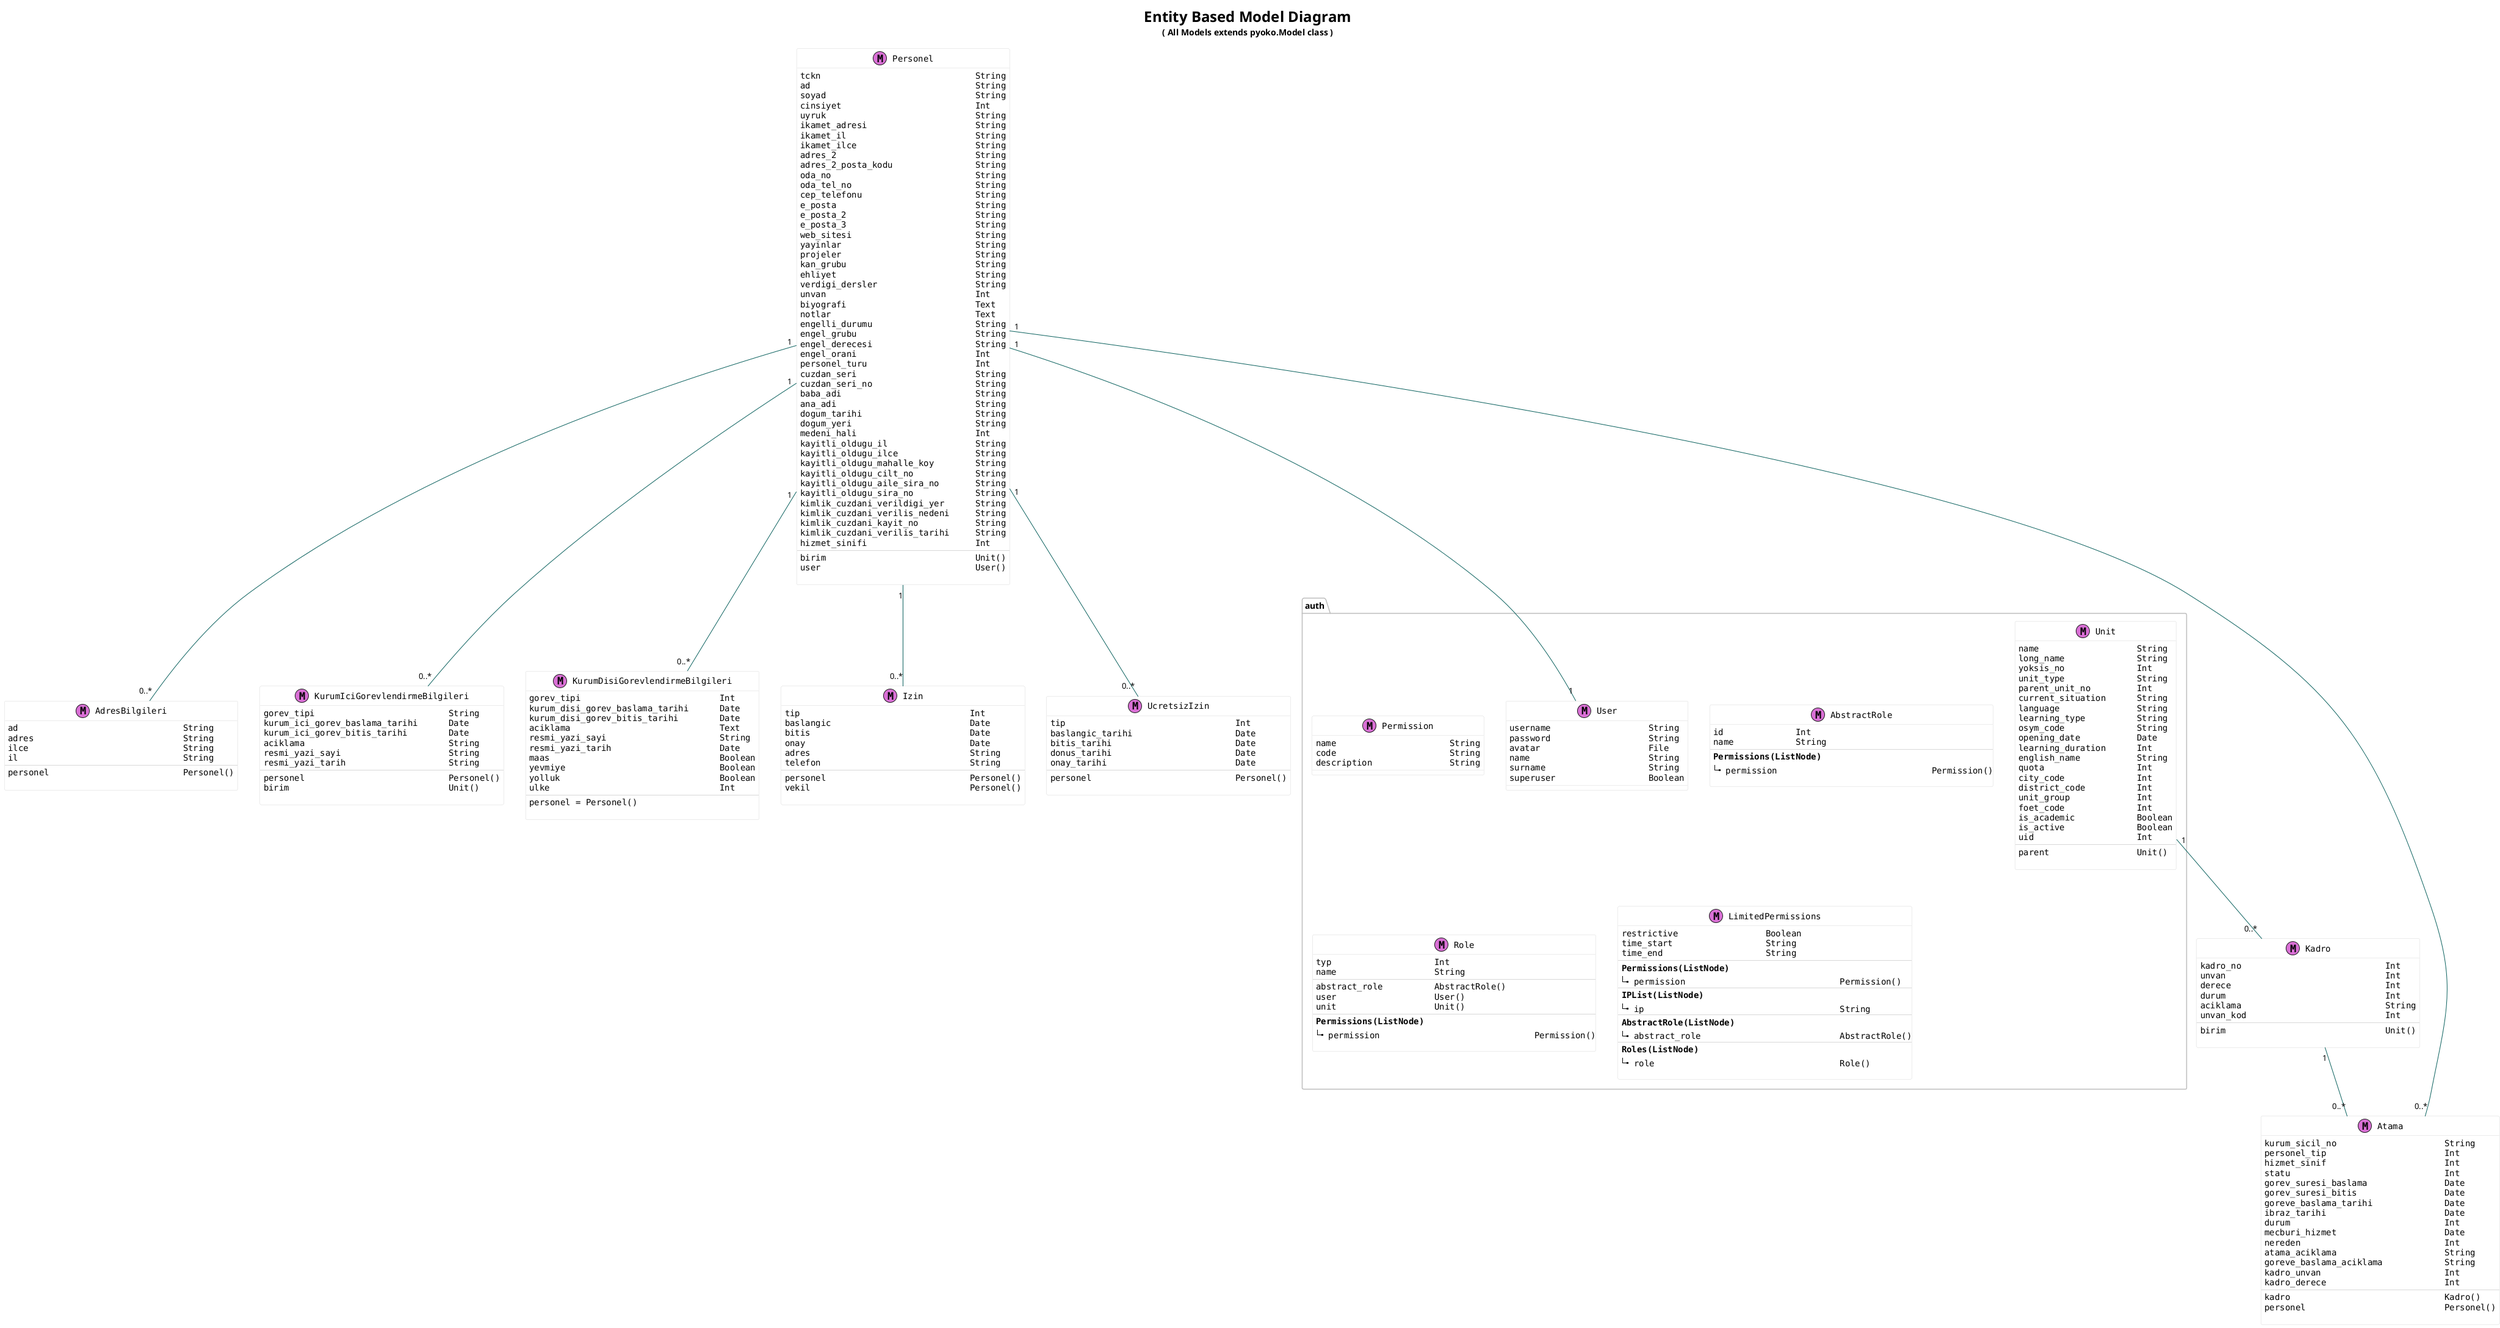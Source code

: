 @startuml

skinparam classAttributeFontName Monospaced
skinparam classBackgroundColor #FFFFFF
skinparam classBorderColor #D8D8D8
skinparam packageBorderColor #BDBDBD
skinparam classArrowColor #0B615E
skinparam shadowing false

'skinparam monochrome true
'skinparam nodesep 100
'skinparam ranksep 100
'note "All <color:black><b> (M)odels</b></color> extends <b>pyoko.Model</b> class" as N #orchid
title
<size:24>Entity Based Model Diagram</size>
( All Models extends <b>pyoko.Model</b> class )
endtitle
'legend left
'n..*     n or more instances
'n..m    Min n, Max m instances
'endlegend


' field_name            field_type     null blank
'                                      _ = True
'                                      * * = False


package auth{

class User <<(M,orchid)>>{

username                   String
password                   String
avatar                     File
name                       String
surname                    String
superuser                  Boolean

}

class Permission <<(M,orchid)>> {
name                      String
code                      String
description               String

}

class AbstractRole <<(M,orchid)>> {
id              Int
name            String
--
**Permissions(ListNode)**
|_ permission                              Permission()

}

class Unit  <<(M,orchid)>> {
name                   String
long_name              String
yoksis_no              Int
unit_type              String
parent_unit_no         Int
current_situation      String
language               String
learning_type          String
osym_code              String
opening_date           Date
learning_duration      Int
english_name           String
quota                  Int
city_code              Int
district_code          Int
unit_group             Int
foet_code              Int
is_academic            Boolean
is_active              Boolean
uid                    Int
--
parent                 Unit()

}

class Role <<(M,orchid)>> {
typ                    Int
name                   String
--
abstract_role          AbstractRole()
user                   User()
unit                   Unit()
--
**Permissions(ListNode)**
|_ permission                              Permission()

}

class LimitedPermissions <<(M,orchid)>> {
restrictive                 Boolean
time_start                  String
time_end                    String
--
**Permissions(ListNode)**
|_ permission                              Permission()
--
**IPList(ListNode)**
|_ ip                                      String
--
**AbstractRole(ListNode)**
|_ abstract_role                           AbstractRole()
--
**Roles(ListNode)**
|_ role                                    Role()

}

}


class Personel <<(M,orchid)>>{
tckn                              String
ad                                String
soyad                             String
cinsiyet                          Int
uyruk                             String
ikamet_adresi                     String
ikamet_il                         String
ikamet_ilce                       String
adres_2                           String
adres_2_posta_kodu                String
oda_no                            String
oda_tel_no                        String
cep_telefonu                      String
e_posta                           String
e_posta_2                         String
e_posta_3                         String
web_sitesi                        String
yayinlar                          String
projeler                          String
kan_grubu                         String
ehliyet                           String
verdigi_dersler                   String
unvan                             Int
biyografi                         Text
notlar                            Text
engelli_durumu                    String
engel_grubu                       String
engel_derecesi                    String
engel_orani                       Int
personel_turu                     Int
cuzdan_seri                       String
cuzdan_seri_no                    String
baba_adi                          String
ana_adi                           String
dogum_tarihi                      String
dogum_yeri                        String
medeni_hali                       Int
kayitli_oldugu_il                 String
kayitli_oldugu_ilce               String
kayitli_oldugu_mahalle_koy        String
kayitli_oldugu_cilt_no            String
kayitli_oldugu_aile_sira_no       String
kayitli_oldugu_sira_no            String
kimlik_cuzdani_verildigi_yer      String
kimlik_cuzdani_verilis_nedeni     String
kimlik_cuzdani_kayit_no           String
kimlik_cuzdani_verilis_tarihi     String
hizmet_sinifi                     Int
--
birim                             Unit()
user                              User()

}

class AdresBilgileri <<(M,orchid)>> {
ad                                String
adres                             String
ilce                              String
il                                String
--
personel                          Personel()

}

class KurumIciGorevlendirmeBilgileri <<(M,orchid)>> {
gorev_tipi                          String
kurum_ici_gorev_baslama_tarihi      Date
kurum_ici_gorev_bitis_tarihi        Date
aciklama                            String
resmi_yazi_sayi                     String
resmi_yazi_tarih                    String
--
personel                            Personel()
birim                               Unit()

}

class KurumDisiGorevlendirmeBilgileri <<(M,orchid)>> {
gorev_tipi                           Int
kurum_disi_gorev_baslama_tarihi      Date
kurum_disi_gorev_bitis_tarihi        Date
aciklama                             Text
resmi_yazi_sayi                      String
resmi_yazi_tarih                     Date
maas                                 Boolean
yevmiye                              Boolean
yolluk                               Boolean
ulke                                 Int
---
personel = Personel()

}

class Kadro <<(M,orchid)>>{
kadro_no                            Int
unvan                               Int
derece                              Int
durum                               Int
aciklama                            String
unvan_kod                           Int
--
birim                               Unit()

}

class Izin <<(M,orchid)>>{
tip                                 Int
baslangic                           Date
bitis                               Date
onay                                Date
adres                               String
telefon                             String
--
personel                            Personel()
vekil                               Personel()

}

class UcretsizIzin<<(M,orchid)>>{
tip                                 Int
baslangic_tarihi                    Date
bitis_tarihi                        Date
donus_tarihi                        Date
onay_tarihi                         Date
--
personel                            Personel()

}

class Atama <<(M,orchid)>>{
kurum_sicil_no                     String
personel_tip                       Int
hizmet_sinif                       Int
statu                              Int
gorev_suresi_baslama               Date
gorev_suresi_bitis                 Date
goreve_baslama_tarihi              Date
ibraz_tarihi                       Date
durum                              Int
mecburi_hizmet                     Date
nereden                            Int
atama_aciklama                     String
goreve_baslama_aciklama            String
kadro_unvan                        Int
kadro_derece                       Int
--
kadro                              Kadro()
personel                           Personel()

}

Personel "1" -- "0..*" AdresBilgileri
Personel "1" -- "0..*" KurumIciGorevlendirmeBilgileri
Personel "1" -- "0..*" KurumDisiGorevlendirmeBilgileri
Personel "1" -- "0..*" Izin
Personel "1" -- "0..*" UcretsizIzin
Personel "1" -- "0..*" Atama
Personel "1" -- "1" User
Kadro    "1" -- "0..*" Atama
Unit     "1" -- "0..*" Kadro


@enduml

